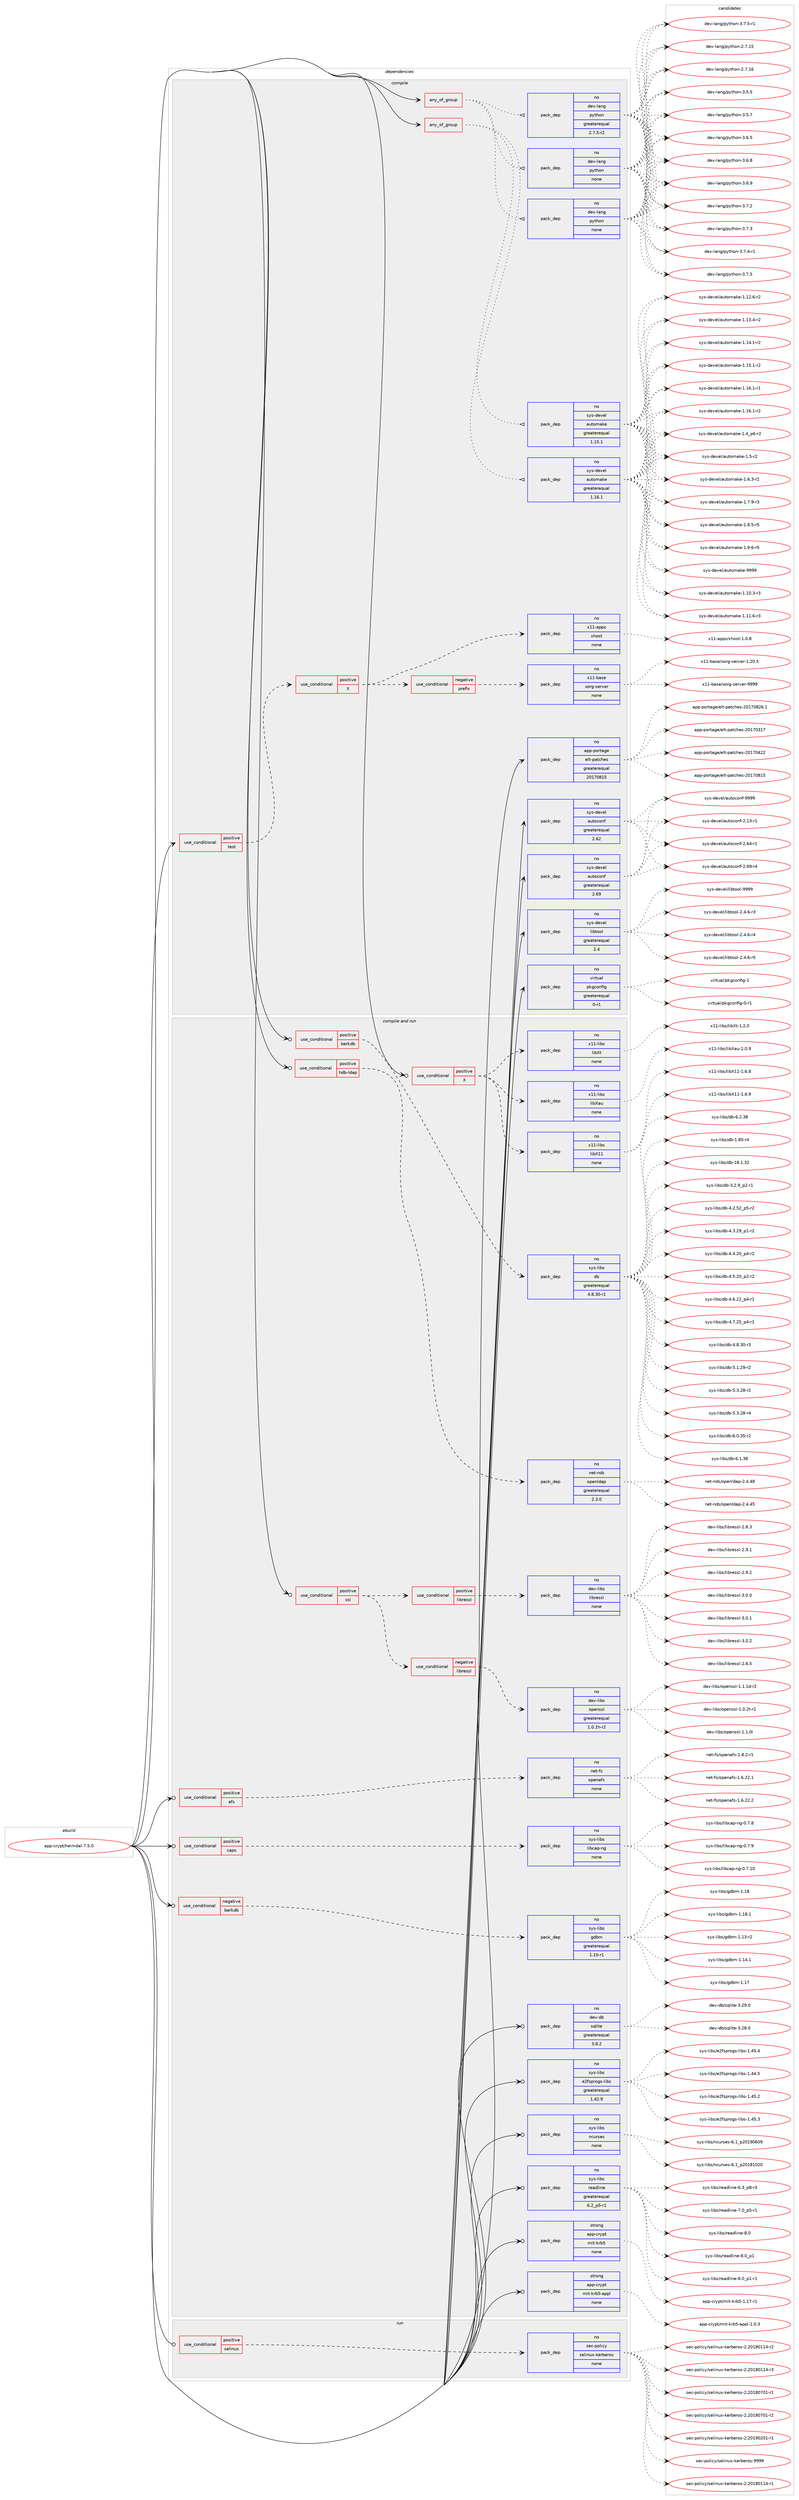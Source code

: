 digraph prolog {

# *************
# Graph options
# *************

newrank=true;
concentrate=true;
compound=true;
graph [rankdir=LR,fontname=Helvetica,fontsize=10,ranksep=1.5];#, ranksep=2.5, nodesep=0.2];
edge  [arrowhead=vee];
node  [fontname=Helvetica,fontsize=10];

# **********
# The ebuild
# **********

subgraph cluster_leftcol {
color=gray;
rank=same;
label=<<i>ebuild</i>>;
id [label="app-crypt/heimdal-7.5.0", color=red, width=4, href="../app-crypt/heimdal-7.5.0.svg"];
}

# ****************
# The dependencies
# ****************

subgraph cluster_midcol {
color=gray;
label=<<i>dependencies</i>>;
subgraph cluster_compile {
fillcolor="#eeeeee";
style=filled;
label=<<i>compile</i>>;
subgraph any8361 {
dependency477064 [label=<<TABLE BORDER="0" CELLBORDER="1" CELLSPACING="0" CELLPADDING="4"><TR><TD CELLPADDING="10">any_of_group</TD></TR></TABLE>>, shape=none, color=red];subgraph pack354605 {
dependency477065 [label=<<TABLE BORDER="0" CELLBORDER="1" CELLSPACING="0" CELLPADDING="4" WIDTH="220"><TR><TD ROWSPAN="6" CELLPADDING="30">pack_dep</TD></TR><TR><TD WIDTH="110">no</TD></TR><TR><TD>dev-lang</TD></TR><TR><TD>python</TD></TR><TR><TD>none</TD></TR><TR><TD></TD></TR></TABLE>>, shape=none, color=blue];
}
dependency477064:e -> dependency477065:w [weight=20,style="dotted",arrowhead="oinv"];
subgraph pack354606 {
dependency477066 [label=<<TABLE BORDER="0" CELLBORDER="1" CELLSPACING="0" CELLPADDING="4" WIDTH="220"><TR><TD ROWSPAN="6" CELLPADDING="30">pack_dep</TD></TR><TR><TD WIDTH="110">no</TD></TR><TR><TD>dev-lang</TD></TR><TR><TD>python</TD></TR><TR><TD>none</TD></TR><TR><TD></TD></TR></TABLE>>, shape=none, color=blue];
}
dependency477064:e -> dependency477066:w [weight=20,style="dotted",arrowhead="oinv"];
subgraph pack354607 {
dependency477067 [label=<<TABLE BORDER="0" CELLBORDER="1" CELLSPACING="0" CELLPADDING="4" WIDTH="220"><TR><TD ROWSPAN="6" CELLPADDING="30">pack_dep</TD></TR><TR><TD WIDTH="110">no</TD></TR><TR><TD>dev-lang</TD></TR><TR><TD>python</TD></TR><TR><TD>greaterequal</TD></TR><TR><TD>2.7.5-r2</TD></TR></TABLE>>, shape=none, color=blue];
}
dependency477064:e -> dependency477067:w [weight=20,style="dotted",arrowhead="oinv"];
}
id:e -> dependency477064:w [weight=20,style="solid",arrowhead="vee"];
subgraph any8362 {
dependency477068 [label=<<TABLE BORDER="0" CELLBORDER="1" CELLSPACING="0" CELLPADDING="4"><TR><TD CELLPADDING="10">any_of_group</TD></TR></TABLE>>, shape=none, color=red];subgraph pack354608 {
dependency477069 [label=<<TABLE BORDER="0" CELLBORDER="1" CELLSPACING="0" CELLPADDING="4" WIDTH="220"><TR><TD ROWSPAN="6" CELLPADDING="30">pack_dep</TD></TR><TR><TD WIDTH="110">no</TD></TR><TR><TD>sys-devel</TD></TR><TR><TD>automake</TD></TR><TR><TD>greaterequal</TD></TR><TR><TD>1.16.1</TD></TR></TABLE>>, shape=none, color=blue];
}
dependency477068:e -> dependency477069:w [weight=20,style="dotted",arrowhead="oinv"];
subgraph pack354609 {
dependency477070 [label=<<TABLE BORDER="0" CELLBORDER="1" CELLSPACING="0" CELLPADDING="4" WIDTH="220"><TR><TD ROWSPAN="6" CELLPADDING="30">pack_dep</TD></TR><TR><TD WIDTH="110">no</TD></TR><TR><TD>sys-devel</TD></TR><TR><TD>automake</TD></TR><TR><TD>greaterequal</TD></TR><TR><TD>1.15.1</TD></TR></TABLE>>, shape=none, color=blue];
}
dependency477068:e -> dependency477070:w [weight=20,style="dotted",arrowhead="oinv"];
}
id:e -> dependency477068:w [weight=20,style="solid",arrowhead="vee"];
subgraph cond113797 {
dependency477071 [label=<<TABLE BORDER="0" CELLBORDER="1" CELLSPACING="0" CELLPADDING="4"><TR><TD ROWSPAN="3" CELLPADDING="10">use_conditional</TD></TR><TR><TD>positive</TD></TR><TR><TD>test</TD></TR></TABLE>>, shape=none, color=red];
subgraph cond113798 {
dependency477072 [label=<<TABLE BORDER="0" CELLBORDER="1" CELLSPACING="0" CELLPADDING="4"><TR><TD ROWSPAN="3" CELLPADDING="10">use_conditional</TD></TR><TR><TD>positive</TD></TR><TR><TD>X</TD></TR></TABLE>>, shape=none, color=red];
subgraph cond113799 {
dependency477073 [label=<<TABLE BORDER="0" CELLBORDER="1" CELLSPACING="0" CELLPADDING="4"><TR><TD ROWSPAN="3" CELLPADDING="10">use_conditional</TD></TR><TR><TD>negative</TD></TR><TR><TD>prefix</TD></TR></TABLE>>, shape=none, color=red];
subgraph pack354610 {
dependency477074 [label=<<TABLE BORDER="0" CELLBORDER="1" CELLSPACING="0" CELLPADDING="4" WIDTH="220"><TR><TD ROWSPAN="6" CELLPADDING="30">pack_dep</TD></TR><TR><TD WIDTH="110">no</TD></TR><TR><TD>x11-base</TD></TR><TR><TD>xorg-server</TD></TR><TR><TD>none</TD></TR><TR><TD></TD></TR></TABLE>>, shape=none, color=blue];
}
dependency477073:e -> dependency477074:w [weight=20,style="dashed",arrowhead="vee"];
}
dependency477072:e -> dependency477073:w [weight=20,style="dashed",arrowhead="vee"];
subgraph pack354611 {
dependency477075 [label=<<TABLE BORDER="0" CELLBORDER="1" CELLSPACING="0" CELLPADDING="4" WIDTH="220"><TR><TD ROWSPAN="6" CELLPADDING="30">pack_dep</TD></TR><TR><TD WIDTH="110">no</TD></TR><TR><TD>x11-apps</TD></TR><TR><TD>xhost</TD></TR><TR><TD>none</TD></TR><TR><TD></TD></TR></TABLE>>, shape=none, color=blue];
}
dependency477072:e -> dependency477075:w [weight=20,style="dashed",arrowhead="vee"];
}
dependency477071:e -> dependency477072:w [weight=20,style="dashed",arrowhead="vee"];
}
id:e -> dependency477071:w [weight=20,style="solid",arrowhead="vee"];
subgraph pack354612 {
dependency477076 [label=<<TABLE BORDER="0" CELLBORDER="1" CELLSPACING="0" CELLPADDING="4" WIDTH="220"><TR><TD ROWSPAN="6" CELLPADDING="30">pack_dep</TD></TR><TR><TD WIDTH="110">no</TD></TR><TR><TD>app-portage</TD></TR><TR><TD>elt-patches</TD></TR><TR><TD>greaterequal</TD></TR><TR><TD>20170815</TD></TR></TABLE>>, shape=none, color=blue];
}
id:e -> dependency477076:w [weight=20,style="solid",arrowhead="vee"];
subgraph pack354613 {
dependency477077 [label=<<TABLE BORDER="0" CELLBORDER="1" CELLSPACING="0" CELLPADDING="4" WIDTH="220"><TR><TD ROWSPAN="6" CELLPADDING="30">pack_dep</TD></TR><TR><TD WIDTH="110">no</TD></TR><TR><TD>sys-devel</TD></TR><TR><TD>autoconf</TD></TR><TR><TD>greaterequal</TD></TR><TR><TD>2.62</TD></TR></TABLE>>, shape=none, color=blue];
}
id:e -> dependency477077:w [weight=20,style="solid",arrowhead="vee"];
subgraph pack354614 {
dependency477078 [label=<<TABLE BORDER="0" CELLBORDER="1" CELLSPACING="0" CELLPADDING="4" WIDTH="220"><TR><TD ROWSPAN="6" CELLPADDING="30">pack_dep</TD></TR><TR><TD WIDTH="110">no</TD></TR><TR><TD>sys-devel</TD></TR><TR><TD>autoconf</TD></TR><TR><TD>greaterequal</TD></TR><TR><TD>2.69</TD></TR></TABLE>>, shape=none, color=blue];
}
id:e -> dependency477078:w [weight=20,style="solid",arrowhead="vee"];
subgraph pack354615 {
dependency477079 [label=<<TABLE BORDER="0" CELLBORDER="1" CELLSPACING="0" CELLPADDING="4" WIDTH="220"><TR><TD ROWSPAN="6" CELLPADDING="30">pack_dep</TD></TR><TR><TD WIDTH="110">no</TD></TR><TR><TD>sys-devel</TD></TR><TR><TD>libtool</TD></TR><TR><TD>greaterequal</TD></TR><TR><TD>2.4</TD></TR></TABLE>>, shape=none, color=blue];
}
id:e -> dependency477079:w [weight=20,style="solid",arrowhead="vee"];
subgraph pack354616 {
dependency477080 [label=<<TABLE BORDER="0" CELLBORDER="1" CELLSPACING="0" CELLPADDING="4" WIDTH="220"><TR><TD ROWSPAN="6" CELLPADDING="30">pack_dep</TD></TR><TR><TD WIDTH="110">no</TD></TR><TR><TD>virtual</TD></TR><TR><TD>pkgconfig</TD></TR><TR><TD>greaterequal</TD></TR><TR><TD>0-r1</TD></TR></TABLE>>, shape=none, color=blue];
}
id:e -> dependency477080:w [weight=20,style="solid",arrowhead="vee"];
}
subgraph cluster_compileandrun {
fillcolor="#eeeeee";
style=filled;
label=<<i>compile and run</i>>;
subgraph cond113800 {
dependency477081 [label=<<TABLE BORDER="0" CELLBORDER="1" CELLSPACING="0" CELLPADDING="4"><TR><TD ROWSPAN="3" CELLPADDING="10">use_conditional</TD></TR><TR><TD>negative</TD></TR><TR><TD>berkdb</TD></TR></TABLE>>, shape=none, color=red];
subgraph pack354617 {
dependency477082 [label=<<TABLE BORDER="0" CELLBORDER="1" CELLSPACING="0" CELLPADDING="4" WIDTH="220"><TR><TD ROWSPAN="6" CELLPADDING="30">pack_dep</TD></TR><TR><TD WIDTH="110">no</TD></TR><TR><TD>sys-libs</TD></TR><TR><TD>gdbm</TD></TR><TR><TD>greaterequal</TD></TR><TR><TD>1.10-r1</TD></TR></TABLE>>, shape=none, color=blue];
}
dependency477081:e -> dependency477082:w [weight=20,style="dashed",arrowhead="vee"];
}
id:e -> dependency477081:w [weight=20,style="solid",arrowhead="odotvee"];
subgraph cond113801 {
dependency477083 [label=<<TABLE BORDER="0" CELLBORDER="1" CELLSPACING="0" CELLPADDING="4"><TR><TD ROWSPAN="3" CELLPADDING="10">use_conditional</TD></TR><TR><TD>positive</TD></TR><TR><TD>X</TD></TR></TABLE>>, shape=none, color=red];
subgraph pack354618 {
dependency477084 [label=<<TABLE BORDER="0" CELLBORDER="1" CELLSPACING="0" CELLPADDING="4" WIDTH="220"><TR><TD ROWSPAN="6" CELLPADDING="30">pack_dep</TD></TR><TR><TD WIDTH="110">no</TD></TR><TR><TD>x11-libs</TD></TR><TR><TD>libX11</TD></TR><TR><TD>none</TD></TR><TR><TD></TD></TR></TABLE>>, shape=none, color=blue];
}
dependency477083:e -> dependency477084:w [weight=20,style="dashed",arrowhead="vee"];
subgraph pack354619 {
dependency477085 [label=<<TABLE BORDER="0" CELLBORDER="1" CELLSPACING="0" CELLPADDING="4" WIDTH="220"><TR><TD ROWSPAN="6" CELLPADDING="30">pack_dep</TD></TR><TR><TD WIDTH="110">no</TD></TR><TR><TD>x11-libs</TD></TR><TR><TD>libXau</TD></TR><TR><TD>none</TD></TR><TR><TD></TD></TR></TABLE>>, shape=none, color=blue];
}
dependency477083:e -> dependency477085:w [weight=20,style="dashed",arrowhead="vee"];
subgraph pack354620 {
dependency477086 [label=<<TABLE BORDER="0" CELLBORDER="1" CELLSPACING="0" CELLPADDING="4" WIDTH="220"><TR><TD ROWSPAN="6" CELLPADDING="30">pack_dep</TD></TR><TR><TD WIDTH="110">no</TD></TR><TR><TD>x11-libs</TD></TR><TR><TD>libXt</TD></TR><TR><TD>none</TD></TR><TR><TD></TD></TR></TABLE>>, shape=none, color=blue];
}
dependency477083:e -> dependency477086:w [weight=20,style="dashed",arrowhead="vee"];
}
id:e -> dependency477083:w [weight=20,style="solid",arrowhead="odotvee"];
subgraph cond113802 {
dependency477087 [label=<<TABLE BORDER="0" CELLBORDER="1" CELLSPACING="0" CELLPADDING="4"><TR><TD ROWSPAN="3" CELLPADDING="10">use_conditional</TD></TR><TR><TD>positive</TD></TR><TR><TD>afs</TD></TR></TABLE>>, shape=none, color=red];
subgraph pack354621 {
dependency477088 [label=<<TABLE BORDER="0" CELLBORDER="1" CELLSPACING="0" CELLPADDING="4" WIDTH="220"><TR><TD ROWSPAN="6" CELLPADDING="30">pack_dep</TD></TR><TR><TD WIDTH="110">no</TD></TR><TR><TD>net-fs</TD></TR><TR><TD>openafs</TD></TR><TR><TD>none</TD></TR><TR><TD></TD></TR></TABLE>>, shape=none, color=blue];
}
dependency477087:e -> dependency477088:w [weight=20,style="dashed",arrowhead="vee"];
}
id:e -> dependency477087:w [weight=20,style="solid",arrowhead="odotvee"];
subgraph cond113803 {
dependency477089 [label=<<TABLE BORDER="0" CELLBORDER="1" CELLSPACING="0" CELLPADDING="4"><TR><TD ROWSPAN="3" CELLPADDING="10">use_conditional</TD></TR><TR><TD>positive</TD></TR><TR><TD>berkdb</TD></TR></TABLE>>, shape=none, color=red];
subgraph pack354622 {
dependency477090 [label=<<TABLE BORDER="0" CELLBORDER="1" CELLSPACING="0" CELLPADDING="4" WIDTH="220"><TR><TD ROWSPAN="6" CELLPADDING="30">pack_dep</TD></TR><TR><TD WIDTH="110">no</TD></TR><TR><TD>sys-libs</TD></TR><TR><TD>db</TD></TR><TR><TD>greaterequal</TD></TR><TR><TD>4.8.30-r1</TD></TR></TABLE>>, shape=none, color=blue];
}
dependency477089:e -> dependency477090:w [weight=20,style="dashed",arrowhead="vee"];
}
id:e -> dependency477089:w [weight=20,style="solid",arrowhead="odotvee"];
subgraph cond113804 {
dependency477091 [label=<<TABLE BORDER="0" CELLBORDER="1" CELLSPACING="0" CELLPADDING="4"><TR><TD ROWSPAN="3" CELLPADDING="10">use_conditional</TD></TR><TR><TD>positive</TD></TR><TR><TD>caps</TD></TR></TABLE>>, shape=none, color=red];
subgraph pack354623 {
dependency477092 [label=<<TABLE BORDER="0" CELLBORDER="1" CELLSPACING="0" CELLPADDING="4" WIDTH="220"><TR><TD ROWSPAN="6" CELLPADDING="30">pack_dep</TD></TR><TR><TD WIDTH="110">no</TD></TR><TR><TD>sys-libs</TD></TR><TR><TD>libcap-ng</TD></TR><TR><TD>none</TD></TR><TR><TD></TD></TR></TABLE>>, shape=none, color=blue];
}
dependency477091:e -> dependency477092:w [weight=20,style="dashed",arrowhead="vee"];
}
id:e -> dependency477091:w [weight=20,style="solid",arrowhead="odotvee"];
subgraph cond113805 {
dependency477093 [label=<<TABLE BORDER="0" CELLBORDER="1" CELLSPACING="0" CELLPADDING="4"><TR><TD ROWSPAN="3" CELLPADDING="10">use_conditional</TD></TR><TR><TD>positive</TD></TR><TR><TD>hdb-ldap</TD></TR></TABLE>>, shape=none, color=red];
subgraph pack354624 {
dependency477094 [label=<<TABLE BORDER="0" CELLBORDER="1" CELLSPACING="0" CELLPADDING="4" WIDTH="220"><TR><TD ROWSPAN="6" CELLPADDING="30">pack_dep</TD></TR><TR><TD WIDTH="110">no</TD></TR><TR><TD>net-nds</TD></TR><TR><TD>openldap</TD></TR><TR><TD>greaterequal</TD></TR><TR><TD>2.3.0</TD></TR></TABLE>>, shape=none, color=blue];
}
dependency477093:e -> dependency477094:w [weight=20,style="dashed",arrowhead="vee"];
}
id:e -> dependency477093:w [weight=20,style="solid",arrowhead="odotvee"];
subgraph cond113806 {
dependency477095 [label=<<TABLE BORDER="0" CELLBORDER="1" CELLSPACING="0" CELLPADDING="4"><TR><TD ROWSPAN="3" CELLPADDING="10">use_conditional</TD></TR><TR><TD>positive</TD></TR><TR><TD>ssl</TD></TR></TABLE>>, shape=none, color=red];
subgraph cond113807 {
dependency477096 [label=<<TABLE BORDER="0" CELLBORDER="1" CELLSPACING="0" CELLPADDING="4"><TR><TD ROWSPAN="3" CELLPADDING="10">use_conditional</TD></TR><TR><TD>negative</TD></TR><TR><TD>libressl</TD></TR></TABLE>>, shape=none, color=red];
subgraph pack354625 {
dependency477097 [label=<<TABLE BORDER="0" CELLBORDER="1" CELLSPACING="0" CELLPADDING="4" WIDTH="220"><TR><TD ROWSPAN="6" CELLPADDING="30">pack_dep</TD></TR><TR><TD WIDTH="110">no</TD></TR><TR><TD>dev-libs</TD></TR><TR><TD>openssl</TD></TR><TR><TD>greaterequal</TD></TR><TR><TD>1.0.1h-r2</TD></TR></TABLE>>, shape=none, color=blue];
}
dependency477096:e -> dependency477097:w [weight=20,style="dashed",arrowhead="vee"];
}
dependency477095:e -> dependency477096:w [weight=20,style="dashed",arrowhead="vee"];
subgraph cond113808 {
dependency477098 [label=<<TABLE BORDER="0" CELLBORDER="1" CELLSPACING="0" CELLPADDING="4"><TR><TD ROWSPAN="3" CELLPADDING="10">use_conditional</TD></TR><TR><TD>positive</TD></TR><TR><TD>libressl</TD></TR></TABLE>>, shape=none, color=red];
subgraph pack354626 {
dependency477099 [label=<<TABLE BORDER="0" CELLBORDER="1" CELLSPACING="0" CELLPADDING="4" WIDTH="220"><TR><TD ROWSPAN="6" CELLPADDING="30">pack_dep</TD></TR><TR><TD WIDTH="110">no</TD></TR><TR><TD>dev-libs</TD></TR><TR><TD>libressl</TD></TR><TR><TD>none</TD></TR><TR><TD></TD></TR></TABLE>>, shape=none, color=blue];
}
dependency477098:e -> dependency477099:w [weight=20,style="dashed",arrowhead="vee"];
}
dependency477095:e -> dependency477098:w [weight=20,style="dashed",arrowhead="vee"];
}
id:e -> dependency477095:w [weight=20,style="solid",arrowhead="odotvee"];
subgraph pack354627 {
dependency477100 [label=<<TABLE BORDER="0" CELLBORDER="1" CELLSPACING="0" CELLPADDING="4" WIDTH="220"><TR><TD ROWSPAN="6" CELLPADDING="30">pack_dep</TD></TR><TR><TD WIDTH="110">no</TD></TR><TR><TD>dev-db</TD></TR><TR><TD>sqlite</TD></TR><TR><TD>greaterequal</TD></TR><TR><TD>3.8.2</TD></TR></TABLE>>, shape=none, color=blue];
}
id:e -> dependency477100:w [weight=20,style="solid",arrowhead="odotvee"];
subgraph pack354628 {
dependency477101 [label=<<TABLE BORDER="0" CELLBORDER="1" CELLSPACING="0" CELLPADDING="4" WIDTH="220"><TR><TD ROWSPAN="6" CELLPADDING="30">pack_dep</TD></TR><TR><TD WIDTH="110">no</TD></TR><TR><TD>sys-libs</TD></TR><TR><TD>e2fsprogs-libs</TD></TR><TR><TD>greaterequal</TD></TR><TR><TD>1.42.9</TD></TR></TABLE>>, shape=none, color=blue];
}
id:e -> dependency477101:w [weight=20,style="solid",arrowhead="odotvee"];
subgraph pack354629 {
dependency477102 [label=<<TABLE BORDER="0" CELLBORDER="1" CELLSPACING="0" CELLPADDING="4" WIDTH="220"><TR><TD ROWSPAN="6" CELLPADDING="30">pack_dep</TD></TR><TR><TD WIDTH="110">no</TD></TR><TR><TD>sys-libs</TD></TR><TR><TD>ncurses</TD></TR><TR><TD>none</TD></TR><TR><TD></TD></TR></TABLE>>, shape=none, color=blue];
}
id:e -> dependency477102:w [weight=20,style="solid",arrowhead="odotvee"];
subgraph pack354630 {
dependency477103 [label=<<TABLE BORDER="0" CELLBORDER="1" CELLSPACING="0" CELLPADDING="4" WIDTH="220"><TR><TD ROWSPAN="6" CELLPADDING="30">pack_dep</TD></TR><TR><TD WIDTH="110">no</TD></TR><TR><TD>sys-libs</TD></TR><TR><TD>readline</TD></TR><TR><TD>greaterequal</TD></TR><TR><TD>6.2_p5-r1</TD></TR></TABLE>>, shape=none, color=blue];
}
id:e -> dependency477103:w [weight=20,style="solid",arrowhead="odotvee"];
subgraph pack354631 {
dependency477104 [label=<<TABLE BORDER="0" CELLBORDER="1" CELLSPACING="0" CELLPADDING="4" WIDTH="220"><TR><TD ROWSPAN="6" CELLPADDING="30">pack_dep</TD></TR><TR><TD WIDTH="110">strong</TD></TR><TR><TD>app-crypt</TD></TR><TR><TD>mit-krb5</TD></TR><TR><TD>none</TD></TR><TR><TD></TD></TR></TABLE>>, shape=none, color=blue];
}
id:e -> dependency477104:w [weight=20,style="solid",arrowhead="odotvee"];
subgraph pack354632 {
dependency477105 [label=<<TABLE BORDER="0" CELLBORDER="1" CELLSPACING="0" CELLPADDING="4" WIDTH="220"><TR><TD ROWSPAN="6" CELLPADDING="30">pack_dep</TD></TR><TR><TD WIDTH="110">strong</TD></TR><TR><TD>app-crypt</TD></TR><TR><TD>mit-krb5-appl</TD></TR><TR><TD>none</TD></TR><TR><TD></TD></TR></TABLE>>, shape=none, color=blue];
}
id:e -> dependency477105:w [weight=20,style="solid",arrowhead="odotvee"];
}
subgraph cluster_run {
fillcolor="#eeeeee";
style=filled;
label=<<i>run</i>>;
subgraph cond113809 {
dependency477106 [label=<<TABLE BORDER="0" CELLBORDER="1" CELLSPACING="0" CELLPADDING="4"><TR><TD ROWSPAN="3" CELLPADDING="10">use_conditional</TD></TR><TR><TD>positive</TD></TR><TR><TD>selinux</TD></TR></TABLE>>, shape=none, color=red];
subgraph pack354633 {
dependency477107 [label=<<TABLE BORDER="0" CELLBORDER="1" CELLSPACING="0" CELLPADDING="4" WIDTH="220"><TR><TD ROWSPAN="6" CELLPADDING="30">pack_dep</TD></TR><TR><TD WIDTH="110">no</TD></TR><TR><TD>sec-policy</TD></TR><TR><TD>selinux-kerberos</TD></TR><TR><TD>none</TD></TR><TR><TD></TD></TR></TABLE>>, shape=none, color=blue];
}
dependency477106:e -> dependency477107:w [weight=20,style="dashed",arrowhead="vee"];
}
id:e -> dependency477106:w [weight=20,style="solid",arrowhead="odot"];
}
}

# **************
# The candidates
# **************

subgraph cluster_choices {
rank=same;
color=gray;
label=<<i>candidates</i>>;

subgraph choice354605 {
color=black;
nodesep=1;
choice10010111845108971101034711212111610411111045504655464953 [label="dev-lang/python-2.7.15", color=red, width=4,href="../dev-lang/python-2.7.15.svg"];
choice10010111845108971101034711212111610411111045504655464954 [label="dev-lang/python-2.7.16", color=red, width=4,href="../dev-lang/python-2.7.16.svg"];
choice100101118451089711010347112121116104111110455146534653 [label="dev-lang/python-3.5.5", color=red, width=4,href="../dev-lang/python-3.5.5.svg"];
choice100101118451089711010347112121116104111110455146534655 [label="dev-lang/python-3.5.7", color=red, width=4,href="../dev-lang/python-3.5.7.svg"];
choice100101118451089711010347112121116104111110455146544653 [label="dev-lang/python-3.6.5", color=red, width=4,href="../dev-lang/python-3.6.5.svg"];
choice100101118451089711010347112121116104111110455146544656 [label="dev-lang/python-3.6.8", color=red, width=4,href="../dev-lang/python-3.6.8.svg"];
choice100101118451089711010347112121116104111110455146544657 [label="dev-lang/python-3.6.9", color=red, width=4,href="../dev-lang/python-3.6.9.svg"];
choice100101118451089711010347112121116104111110455146554650 [label="dev-lang/python-3.7.2", color=red, width=4,href="../dev-lang/python-3.7.2.svg"];
choice100101118451089711010347112121116104111110455146554651 [label="dev-lang/python-3.7.3", color=red, width=4,href="../dev-lang/python-3.7.3.svg"];
choice1001011184510897110103471121211161041111104551465546524511449 [label="dev-lang/python-3.7.4-r1", color=red, width=4,href="../dev-lang/python-3.7.4-r1.svg"];
choice100101118451089711010347112121116104111110455146554653 [label="dev-lang/python-3.7.5", color=red, width=4,href="../dev-lang/python-3.7.5.svg"];
choice1001011184510897110103471121211161041111104551465546534511449 [label="dev-lang/python-3.7.5-r1", color=red, width=4,href="../dev-lang/python-3.7.5-r1.svg"];
dependency477065:e -> choice10010111845108971101034711212111610411111045504655464953:w [style=dotted,weight="100"];
dependency477065:e -> choice10010111845108971101034711212111610411111045504655464954:w [style=dotted,weight="100"];
dependency477065:e -> choice100101118451089711010347112121116104111110455146534653:w [style=dotted,weight="100"];
dependency477065:e -> choice100101118451089711010347112121116104111110455146534655:w [style=dotted,weight="100"];
dependency477065:e -> choice100101118451089711010347112121116104111110455146544653:w [style=dotted,weight="100"];
dependency477065:e -> choice100101118451089711010347112121116104111110455146544656:w [style=dotted,weight="100"];
dependency477065:e -> choice100101118451089711010347112121116104111110455146544657:w [style=dotted,weight="100"];
dependency477065:e -> choice100101118451089711010347112121116104111110455146554650:w [style=dotted,weight="100"];
dependency477065:e -> choice100101118451089711010347112121116104111110455146554651:w [style=dotted,weight="100"];
dependency477065:e -> choice1001011184510897110103471121211161041111104551465546524511449:w [style=dotted,weight="100"];
dependency477065:e -> choice100101118451089711010347112121116104111110455146554653:w [style=dotted,weight="100"];
dependency477065:e -> choice1001011184510897110103471121211161041111104551465546534511449:w [style=dotted,weight="100"];
}
subgraph choice354606 {
color=black;
nodesep=1;
choice10010111845108971101034711212111610411111045504655464953 [label="dev-lang/python-2.7.15", color=red, width=4,href="../dev-lang/python-2.7.15.svg"];
choice10010111845108971101034711212111610411111045504655464954 [label="dev-lang/python-2.7.16", color=red, width=4,href="../dev-lang/python-2.7.16.svg"];
choice100101118451089711010347112121116104111110455146534653 [label="dev-lang/python-3.5.5", color=red, width=4,href="../dev-lang/python-3.5.5.svg"];
choice100101118451089711010347112121116104111110455146534655 [label="dev-lang/python-3.5.7", color=red, width=4,href="../dev-lang/python-3.5.7.svg"];
choice100101118451089711010347112121116104111110455146544653 [label="dev-lang/python-3.6.5", color=red, width=4,href="../dev-lang/python-3.6.5.svg"];
choice100101118451089711010347112121116104111110455146544656 [label="dev-lang/python-3.6.8", color=red, width=4,href="../dev-lang/python-3.6.8.svg"];
choice100101118451089711010347112121116104111110455146544657 [label="dev-lang/python-3.6.9", color=red, width=4,href="../dev-lang/python-3.6.9.svg"];
choice100101118451089711010347112121116104111110455146554650 [label="dev-lang/python-3.7.2", color=red, width=4,href="../dev-lang/python-3.7.2.svg"];
choice100101118451089711010347112121116104111110455146554651 [label="dev-lang/python-3.7.3", color=red, width=4,href="../dev-lang/python-3.7.3.svg"];
choice1001011184510897110103471121211161041111104551465546524511449 [label="dev-lang/python-3.7.4-r1", color=red, width=4,href="../dev-lang/python-3.7.4-r1.svg"];
choice100101118451089711010347112121116104111110455146554653 [label="dev-lang/python-3.7.5", color=red, width=4,href="../dev-lang/python-3.7.5.svg"];
choice1001011184510897110103471121211161041111104551465546534511449 [label="dev-lang/python-3.7.5-r1", color=red, width=4,href="../dev-lang/python-3.7.5-r1.svg"];
dependency477066:e -> choice10010111845108971101034711212111610411111045504655464953:w [style=dotted,weight="100"];
dependency477066:e -> choice10010111845108971101034711212111610411111045504655464954:w [style=dotted,weight="100"];
dependency477066:e -> choice100101118451089711010347112121116104111110455146534653:w [style=dotted,weight="100"];
dependency477066:e -> choice100101118451089711010347112121116104111110455146534655:w [style=dotted,weight="100"];
dependency477066:e -> choice100101118451089711010347112121116104111110455146544653:w [style=dotted,weight="100"];
dependency477066:e -> choice100101118451089711010347112121116104111110455146544656:w [style=dotted,weight="100"];
dependency477066:e -> choice100101118451089711010347112121116104111110455146544657:w [style=dotted,weight="100"];
dependency477066:e -> choice100101118451089711010347112121116104111110455146554650:w [style=dotted,weight="100"];
dependency477066:e -> choice100101118451089711010347112121116104111110455146554651:w [style=dotted,weight="100"];
dependency477066:e -> choice1001011184510897110103471121211161041111104551465546524511449:w [style=dotted,weight="100"];
dependency477066:e -> choice100101118451089711010347112121116104111110455146554653:w [style=dotted,weight="100"];
dependency477066:e -> choice1001011184510897110103471121211161041111104551465546534511449:w [style=dotted,weight="100"];
}
subgraph choice354607 {
color=black;
nodesep=1;
choice10010111845108971101034711212111610411111045504655464953 [label="dev-lang/python-2.7.15", color=red, width=4,href="../dev-lang/python-2.7.15.svg"];
choice10010111845108971101034711212111610411111045504655464954 [label="dev-lang/python-2.7.16", color=red, width=4,href="../dev-lang/python-2.7.16.svg"];
choice100101118451089711010347112121116104111110455146534653 [label="dev-lang/python-3.5.5", color=red, width=4,href="../dev-lang/python-3.5.5.svg"];
choice100101118451089711010347112121116104111110455146534655 [label="dev-lang/python-3.5.7", color=red, width=4,href="../dev-lang/python-3.5.7.svg"];
choice100101118451089711010347112121116104111110455146544653 [label="dev-lang/python-3.6.5", color=red, width=4,href="../dev-lang/python-3.6.5.svg"];
choice100101118451089711010347112121116104111110455146544656 [label="dev-lang/python-3.6.8", color=red, width=4,href="../dev-lang/python-3.6.8.svg"];
choice100101118451089711010347112121116104111110455146544657 [label="dev-lang/python-3.6.9", color=red, width=4,href="../dev-lang/python-3.6.9.svg"];
choice100101118451089711010347112121116104111110455146554650 [label="dev-lang/python-3.7.2", color=red, width=4,href="../dev-lang/python-3.7.2.svg"];
choice100101118451089711010347112121116104111110455146554651 [label="dev-lang/python-3.7.3", color=red, width=4,href="../dev-lang/python-3.7.3.svg"];
choice1001011184510897110103471121211161041111104551465546524511449 [label="dev-lang/python-3.7.4-r1", color=red, width=4,href="../dev-lang/python-3.7.4-r1.svg"];
choice100101118451089711010347112121116104111110455146554653 [label="dev-lang/python-3.7.5", color=red, width=4,href="../dev-lang/python-3.7.5.svg"];
choice1001011184510897110103471121211161041111104551465546534511449 [label="dev-lang/python-3.7.5-r1", color=red, width=4,href="../dev-lang/python-3.7.5-r1.svg"];
dependency477067:e -> choice10010111845108971101034711212111610411111045504655464953:w [style=dotted,weight="100"];
dependency477067:e -> choice10010111845108971101034711212111610411111045504655464954:w [style=dotted,weight="100"];
dependency477067:e -> choice100101118451089711010347112121116104111110455146534653:w [style=dotted,weight="100"];
dependency477067:e -> choice100101118451089711010347112121116104111110455146534655:w [style=dotted,weight="100"];
dependency477067:e -> choice100101118451089711010347112121116104111110455146544653:w [style=dotted,weight="100"];
dependency477067:e -> choice100101118451089711010347112121116104111110455146544656:w [style=dotted,weight="100"];
dependency477067:e -> choice100101118451089711010347112121116104111110455146544657:w [style=dotted,weight="100"];
dependency477067:e -> choice100101118451089711010347112121116104111110455146554650:w [style=dotted,weight="100"];
dependency477067:e -> choice100101118451089711010347112121116104111110455146554651:w [style=dotted,weight="100"];
dependency477067:e -> choice1001011184510897110103471121211161041111104551465546524511449:w [style=dotted,weight="100"];
dependency477067:e -> choice100101118451089711010347112121116104111110455146554653:w [style=dotted,weight="100"];
dependency477067:e -> choice1001011184510897110103471121211161041111104551465546534511449:w [style=dotted,weight="100"];
}
subgraph choice354608 {
color=black;
nodesep=1;
choice11512111545100101118101108479711711611110997107101454946494846514511451 [label="sys-devel/automake-1.10.3-r3", color=red, width=4,href="../sys-devel/automake-1.10.3-r3.svg"];
choice11512111545100101118101108479711711611110997107101454946494946544511451 [label="sys-devel/automake-1.11.6-r3", color=red, width=4,href="../sys-devel/automake-1.11.6-r3.svg"];
choice11512111545100101118101108479711711611110997107101454946495046544511450 [label="sys-devel/automake-1.12.6-r2", color=red, width=4,href="../sys-devel/automake-1.12.6-r2.svg"];
choice11512111545100101118101108479711711611110997107101454946495146524511450 [label="sys-devel/automake-1.13.4-r2", color=red, width=4,href="../sys-devel/automake-1.13.4-r2.svg"];
choice11512111545100101118101108479711711611110997107101454946495246494511450 [label="sys-devel/automake-1.14.1-r2", color=red, width=4,href="../sys-devel/automake-1.14.1-r2.svg"];
choice11512111545100101118101108479711711611110997107101454946495346494511450 [label="sys-devel/automake-1.15.1-r2", color=red, width=4,href="../sys-devel/automake-1.15.1-r2.svg"];
choice11512111545100101118101108479711711611110997107101454946495446494511449 [label="sys-devel/automake-1.16.1-r1", color=red, width=4,href="../sys-devel/automake-1.16.1-r1.svg"];
choice11512111545100101118101108479711711611110997107101454946495446494511450 [label="sys-devel/automake-1.16.1-r2", color=red, width=4,href="../sys-devel/automake-1.16.1-r2.svg"];
choice115121115451001011181011084797117116111109971071014549465295112544511450 [label="sys-devel/automake-1.4_p6-r2", color=red, width=4,href="../sys-devel/automake-1.4_p6-r2.svg"];
choice11512111545100101118101108479711711611110997107101454946534511450 [label="sys-devel/automake-1.5-r2", color=red, width=4,href="../sys-devel/automake-1.5-r2.svg"];
choice115121115451001011181011084797117116111109971071014549465446514511450 [label="sys-devel/automake-1.6.3-r2", color=red, width=4,href="../sys-devel/automake-1.6.3-r2.svg"];
choice115121115451001011181011084797117116111109971071014549465546574511451 [label="sys-devel/automake-1.7.9-r3", color=red, width=4,href="../sys-devel/automake-1.7.9-r3.svg"];
choice115121115451001011181011084797117116111109971071014549465646534511453 [label="sys-devel/automake-1.8.5-r5", color=red, width=4,href="../sys-devel/automake-1.8.5-r5.svg"];
choice115121115451001011181011084797117116111109971071014549465746544511453 [label="sys-devel/automake-1.9.6-r5", color=red, width=4,href="../sys-devel/automake-1.9.6-r5.svg"];
choice115121115451001011181011084797117116111109971071014557575757 [label="sys-devel/automake-9999", color=red, width=4,href="../sys-devel/automake-9999.svg"];
dependency477069:e -> choice11512111545100101118101108479711711611110997107101454946494846514511451:w [style=dotted,weight="100"];
dependency477069:e -> choice11512111545100101118101108479711711611110997107101454946494946544511451:w [style=dotted,weight="100"];
dependency477069:e -> choice11512111545100101118101108479711711611110997107101454946495046544511450:w [style=dotted,weight="100"];
dependency477069:e -> choice11512111545100101118101108479711711611110997107101454946495146524511450:w [style=dotted,weight="100"];
dependency477069:e -> choice11512111545100101118101108479711711611110997107101454946495246494511450:w [style=dotted,weight="100"];
dependency477069:e -> choice11512111545100101118101108479711711611110997107101454946495346494511450:w [style=dotted,weight="100"];
dependency477069:e -> choice11512111545100101118101108479711711611110997107101454946495446494511449:w [style=dotted,weight="100"];
dependency477069:e -> choice11512111545100101118101108479711711611110997107101454946495446494511450:w [style=dotted,weight="100"];
dependency477069:e -> choice115121115451001011181011084797117116111109971071014549465295112544511450:w [style=dotted,weight="100"];
dependency477069:e -> choice11512111545100101118101108479711711611110997107101454946534511450:w [style=dotted,weight="100"];
dependency477069:e -> choice115121115451001011181011084797117116111109971071014549465446514511450:w [style=dotted,weight="100"];
dependency477069:e -> choice115121115451001011181011084797117116111109971071014549465546574511451:w [style=dotted,weight="100"];
dependency477069:e -> choice115121115451001011181011084797117116111109971071014549465646534511453:w [style=dotted,weight="100"];
dependency477069:e -> choice115121115451001011181011084797117116111109971071014549465746544511453:w [style=dotted,weight="100"];
dependency477069:e -> choice115121115451001011181011084797117116111109971071014557575757:w [style=dotted,weight="100"];
}
subgraph choice354609 {
color=black;
nodesep=1;
choice11512111545100101118101108479711711611110997107101454946494846514511451 [label="sys-devel/automake-1.10.3-r3", color=red, width=4,href="../sys-devel/automake-1.10.3-r3.svg"];
choice11512111545100101118101108479711711611110997107101454946494946544511451 [label="sys-devel/automake-1.11.6-r3", color=red, width=4,href="../sys-devel/automake-1.11.6-r3.svg"];
choice11512111545100101118101108479711711611110997107101454946495046544511450 [label="sys-devel/automake-1.12.6-r2", color=red, width=4,href="../sys-devel/automake-1.12.6-r2.svg"];
choice11512111545100101118101108479711711611110997107101454946495146524511450 [label="sys-devel/automake-1.13.4-r2", color=red, width=4,href="../sys-devel/automake-1.13.4-r2.svg"];
choice11512111545100101118101108479711711611110997107101454946495246494511450 [label="sys-devel/automake-1.14.1-r2", color=red, width=4,href="../sys-devel/automake-1.14.1-r2.svg"];
choice11512111545100101118101108479711711611110997107101454946495346494511450 [label="sys-devel/automake-1.15.1-r2", color=red, width=4,href="../sys-devel/automake-1.15.1-r2.svg"];
choice11512111545100101118101108479711711611110997107101454946495446494511449 [label="sys-devel/automake-1.16.1-r1", color=red, width=4,href="../sys-devel/automake-1.16.1-r1.svg"];
choice11512111545100101118101108479711711611110997107101454946495446494511450 [label="sys-devel/automake-1.16.1-r2", color=red, width=4,href="../sys-devel/automake-1.16.1-r2.svg"];
choice115121115451001011181011084797117116111109971071014549465295112544511450 [label="sys-devel/automake-1.4_p6-r2", color=red, width=4,href="../sys-devel/automake-1.4_p6-r2.svg"];
choice11512111545100101118101108479711711611110997107101454946534511450 [label="sys-devel/automake-1.5-r2", color=red, width=4,href="../sys-devel/automake-1.5-r2.svg"];
choice115121115451001011181011084797117116111109971071014549465446514511450 [label="sys-devel/automake-1.6.3-r2", color=red, width=4,href="../sys-devel/automake-1.6.3-r2.svg"];
choice115121115451001011181011084797117116111109971071014549465546574511451 [label="sys-devel/automake-1.7.9-r3", color=red, width=4,href="../sys-devel/automake-1.7.9-r3.svg"];
choice115121115451001011181011084797117116111109971071014549465646534511453 [label="sys-devel/automake-1.8.5-r5", color=red, width=4,href="../sys-devel/automake-1.8.5-r5.svg"];
choice115121115451001011181011084797117116111109971071014549465746544511453 [label="sys-devel/automake-1.9.6-r5", color=red, width=4,href="../sys-devel/automake-1.9.6-r5.svg"];
choice115121115451001011181011084797117116111109971071014557575757 [label="sys-devel/automake-9999", color=red, width=4,href="../sys-devel/automake-9999.svg"];
dependency477070:e -> choice11512111545100101118101108479711711611110997107101454946494846514511451:w [style=dotted,weight="100"];
dependency477070:e -> choice11512111545100101118101108479711711611110997107101454946494946544511451:w [style=dotted,weight="100"];
dependency477070:e -> choice11512111545100101118101108479711711611110997107101454946495046544511450:w [style=dotted,weight="100"];
dependency477070:e -> choice11512111545100101118101108479711711611110997107101454946495146524511450:w [style=dotted,weight="100"];
dependency477070:e -> choice11512111545100101118101108479711711611110997107101454946495246494511450:w [style=dotted,weight="100"];
dependency477070:e -> choice11512111545100101118101108479711711611110997107101454946495346494511450:w [style=dotted,weight="100"];
dependency477070:e -> choice11512111545100101118101108479711711611110997107101454946495446494511449:w [style=dotted,weight="100"];
dependency477070:e -> choice11512111545100101118101108479711711611110997107101454946495446494511450:w [style=dotted,weight="100"];
dependency477070:e -> choice115121115451001011181011084797117116111109971071014549465295112544511450:w [style=dotted,weight="100"];
dependency477070:e -> choice11512111545100101118101108479711711611110997107101454946534511450:w [style=dotted,weight="100"];
dependency477070:e -> choice115121115451001011181011084797117116111109971071014549465446514511450:w [style=dotted,weight="100"];
dependency477070:e -> choice115121115451001011181011084797117116111109971071014549465546574511451:w [style=dotted,weight="100"];
dependency477070:e -> choice115121115451001011181011084797117116111109971071014549465646534511453:w [style=dotted,weight="100"];
dependency477070:e -> choice115121115451001011181011084797117116111109971071014549465746544511453:w [style=dotted,weight="100"];
dependency477070:e -> choice115121115451001011181011084797117116111109971071014557575757:w [style=dotted,weight="100"];
}
subgraph choice354610 {
color=black;
nodesep=1;
choice1204949459897115101471201111141034511510111411810111445494650484653 [label="x11-base/xorg-server-1.20.5", color=red, width=4,href="../x11-base/xorg-server-1.20.5.svg"];
choice120494945989711510147120111114103451151011141181011144557575757 [label="x11-base/xorg-server-9999", color=red, width=4,href="../x11-base/xorg-server-9999.svg"];
dependency477074:e -> choice1204949459897115101471201111141034511510111411810111445494650484653:w [style=dotted,weight="100"];
dependency477074:e -> choice120494945989711510147120111114103451151011141181011144557575757:w [style=dotted,weight="100"];
}
subgraph choice354611 {
color=black;
nodesep=1;
choice1204949459711211211547120104111115116454946484656 [label="x11-apps/xhost-1.0.8", color=red, width=4,href="../x11-apps/xhost-1.0.8.svg"];
dependency477075:e -> choice1204949459711211211547120104111115116454946484656:w [style=dotted,weight="100"];
}
subgraph choice354612 {
color=black;
nodesep=1;
choice97112112451121111141169710310147101108116451129711699104101115455048495548514955 [label="app-portage/elt-patches-20170317", color=red, width=4,href="../app-portage/elt-patches-20170317.svg"];
choice97112112451121111141169710310147101108116451129711699104101115455048495548525050 [label="app-portage/elt-patches-20170422", color=red, width=4,href="../app-portage/elt-patches-20170422.svg"];
choice97112112451121111141169710310147101108116451129711699104101115455048495548564953 [label="app-portage/elt-patches-20170815", color=red, width=4,href="../app-portage/elt-patches-20170815.svg"];
choice971121124511211111411697103101471011081164511297116991041011154550484955485650544649 [label="app-portage/elt-patches-20170826.1", color=red, width=4,href="../app-portage/elt-patches-20170826.1.svg"];
dependency477076:e -> choice97112112451121111141169710310147101108116451129711699104101115455048495548514955:w [style=dotted,weight="100"];
dependency477076:e -> choice97112112451121111141169710310147101108116451129711699104101115455048495548525050:w [style=dotted,weight="100"];
dependency477076:e -> choice97112112451121111141169710310147101108116451129711699104101115455048495548564953:w [style=dotted,weight="100"];
dependency477076:e -> choice971121124511211111411697103101471011081164511297116991041011154550484955485650544649:w [style=dotted,weight="100"];
}
subgraph choice354613 {
color=black;
nodesep=1;
choice1151211154510010111810110847971171161119911111010245504649514511449 [label="sys-devel/autoconf-2.13-r1", color=red, width=4,href="../sys-devel/autoconf-2.13-r1.svg"];
choice1151211154510010111810110847971171161119911111010245504654524511449 [label="sys-devel/autoconf-2.64-r1", color=red, width=4,href="../sys-devel/autoconf-2.64-r1.svg"];
choice1151211154510010111810110847971171161119911111010245504654574511452 [label="sys-devel/autoconf-2.69-r4", color=red, width=4,href="../sys-devel/autoconf-2.69-r4.svg"];
choice115121115451001011181011084797117116111991111101024557575757 [label="sys-devel/autoconf-9999", color=red, width=4,href="../sys-devel/autoconf-9999.svg"];
dependency477077:e -> choice1151211154510010111810110847971171161119911111010245504649514511449:w [style=dotted,weight="100"];
dependency477077:e -> choice1151211154510010111810110847971171161119911111010245504654524511449:w [style=dotted,weight="100"];
dependency477077:e -> choice1151211154510010111810110847971171161119911111010245504654574511452:w [style=dotted,weight="100"];
dependency477077:e -> choice115121115451001011181011084797117116111991111101024557575757:w [style=dotted,weight="100"];
}
subgraph choice354614 {
color=black;
nodesep=1;
choice1151211154510010111810110847971171161119911111010245504649514511449 [label="sys-devel/autoconf-2.13-r1", color=red, width=4,href="../sys-devel/autoconf-2.13-r1.svg"];
choice1151211154510010111810110847971171161119911111010245504654524511449 [label="sys-devel/autoconf-2.64-r1", color=red, width=4,href="../sys-devel/autoconf-2.64-r1.svg"];
choice1151211154510010111810110847971171161119911111010245504654574511452 [label="sys-devel/autoconf-2.69-r4", color=red, width=4,href="../sys-devel/autoconf-2.69-r4.svg"];
choice115121115451001011181011084797117116111991111101024557575757 [label="sys-devel/autoconf-9999", color=red, width=4,href="../sys-devel/autoconf-9999.svg"];
dependency477078:e -> choice1151211154510010111810110847971171161119911111010245504649514511449:w [style=dotted,weight="100"];
dependency477078:e -> choice1151211154510010111810110847971171161119911111010245504654524511449:w [style=dotted,weight="100"];
dependency477078:e -> choice1151211154510010111810110847971171161119911111010245504654574511452:w [style=dotted,weight="100"];
dependency477078:e -> choice115121115451001011181011084797117116111991111101024557575757:w [style=dotted,weight="100"];
}
subgraph choice354615 {
color=black;
nodesep=1;
choice1151211154510010111810110847108105981161111111084550465246544511451 [label="sys-devel/libtool-2.4.6-r3", color=red, width=4,href="../sys-devel/libtool-2.4.6-r3.svg"];
choice1151211154510010111810110847108105981161111111084550465246544511452 [label="sys-devel/libtool-2.4.6-r4", color=red, width=4,href="../sys-devel/libtool-2.4.6-r4.svg"];
choice1151211154510010111810110847108105981161111111084550465246544511453 [label="sys-devel/libtool-2.4.6-r5", color=red, width=4,href="../sys-devel/libtool-2.4.6-r5.svg"];
choice1151211154510010111810110847108105981161111111084557575757 [label="sys-devel/libtool-9999", color=red, width=4,href="../sys-devel/libtool-9999.svg"];
dependency477079:e -> choice1151211154510010111810110847108105981161111111084550465246544511451:w [style=dotted,weight="100"];
dependency477079:e -> choice1151211154510010111810110847108105981161111111084550465246544511452:w [style=dotted,weight="100"];
dependency477079:e -> choice1151211154510010111810110847108105981161111111084550465246544511453:w [style=dotted,weight="100"];
dependency477079:e -> choice1151211154510010111810110847108105981161111111084557575757:w [style=dotted,weight="100"];
}
subgraph choice354616 {
color=black;
nodesep=1;
choice11810511411611797108471121071039911111010210510345484511449 [label="virtual/pkgconfig-0-r1", color=red, width=4,href="../virtual/pkgconfig-0-r1.svg"];
choice1181051141161179710847112107103991111101021051034549 [label="virtual/pkgconfig-1", color=red, width=4,href="../virtual/pkgconfig-1.svg"];
dependency477080:e -> choice11810511411611797108471121071039911111010210510345484511449:w [style=dotted,weight="100"];
dependency477080:e -> choice1181051141161179710847112107103991111101021051034549:w [style=dotted,weight="100"];
}
subgraph choice354617 {
color=black;
nodesep=1;
choice1151211154510810598115471031009810945494649514511450 [label="sys-libs/gdbm-1.13-r2", color=red, width=4,href="../sys-libs/gdbm-1.13-r2.svg"];
choice1151211154510810598115471031009810945494649524649 [label="sys-libs/gdbm-1.14.1", color=red, width=4,href="../sys-libs/gdbm-1.14.1.svg"];
choice115121115451081059811547103100981094549464955 [label="sys-libs/gdbm-1.17", color=red, width=4,href="../sys-libs/gdbm-1.17.svg"];
choice115121115451081059811547103100981094549464956 [label="sys-libs/gdbm-1.18", color=red, width=4,href="../sys-libs/gdbm-1.18.svg"];
choice1151211154510810598115471031009810945494649564649 [label="sys-libs/gdbm-1.18.1", color=red, width=4,href="../sys-libs/gdbm-1.18.1.svg"];
dependency477082:e -> choice1151211154510810598115471031009810945494649514511450:w [style=dotted,weight="100"];
dependency477082:e -> choice1151211154510810598115471031009810945494649524649:w [style=dotted,weight="100"];
dependency477082:e -> choice115121115451081059811547103100981094549464955:w [style=dotted,weight="100"];
dependency477082:e -> choice115121115451081059811547103100981094549464956:w [style=dotted,weight="100"];
dependency477082:e -> choice1151211154510810598115471031009810945494649564649:w [style=dotted,weight="100"];
}
subgraph choice354618 {
color=black;
nodesep=1;
choice120494945108105981154710810598884949454946544656 [label="x11-libs/libX11-1.6.8", color=red, width=4,href="../x11-libs/libX11-1.6.8.svg"];
choice120494945108105981154710810598884949454946544657 [label="x11-libs/libX11-1.6.9", color=red, width=4,href="../x11-libs/libX11-1.6.9.svg"];
dependency477084:e -> choice120494945108105981154710810598884949454946544656:w [style=dotted,weight="100"];
dependency477084:e -> choice120494945108105981154710810598884949454946544657:w [style=dotted,weight="100"];
}
subgraph choice354619 {
color=black;
nodesep=1;
choice1204949451081059811547108105988897117454946484657 [label="x11-libs/libXau-1.0.9", color=red, width=4,href="../x11-libs/libXau-1.0.9.svg"];
dependency477085:e -> choice1204949451081059811547108105988897117454946484657:w [style=dotted,weight="100"];
}
subgraph choice354620 {
color=black;
nodesep=1;
choice12049494510810598115471081059888116454946504648 [label="x11-libs/libXt-1.2.0", color=red, width=4,href="../x11-libs/libXt-1.2.0.svg"];
dependency477086:e -> choice12049494510810598115471081059888116454946504648:w [style=dotted,weight="100"];
}
subgraph choice354621 {
color=black;
nodesep=1;
choice110101116451021154711111210111097102115454946544650504649 [label="net-fs/openafs-1.6.22.1", color=red, width=4,href="../net-fs/openafs-1.6.22.1.svg"];
choice110101116451021154711111210111097102115454946544650504650 [label="net-fs/openafs-1.6.22.2", color=red, width=4,href="../net-fs/openafs-1.6.22.2.svg"];
choice1101011164510211547111112101110971021154549465646504511449 [label="net-fs/openafs-1.8.2-r1", color=red, width=4,href="../net-fs/openafs-1.8.2-r1.svg"];
dependency477088:e -> choice110101116451021154711111210111097102115454946544650504649:w [style=dotted,weight="100"];
dependency477088:e -> choice110101116451021154711111210111097102115454946544650504650:w [style=dotted,weight="100"];
dependency477088:e -> choice1101011164510211547111112101110971021154549465646504511449:w [style=dotted,weight="100"];
}
subgraph choice354622 {
color=black;
nodesep=1;
choice1151211154510810598115471009845494656534511452 [label="sys-libs/db-1.85-r4", color=red, width=4,href="../sys-libs/db-1.85-r4.svg"];
choice115121115451081059811547100984549564649465150 [label="sys-libs/db-18.1.32", color=red, width=4,href="../sys-libs/db-18.1.32.svg"];
choice1151211154510810598115471009845514650465795112504511449 [label="sys-libs/db-3.2.9_p2-r1", color=red, width=4,href="../sys-libs/db-3.2.9_p2-r1.svg"];
choice115121115451081059811547100984552465046535095112534511450 [label="sys-libs/db-4.2.52_p5-r2", color=red, width=4,href="../sys-libs/db-4.2.52_p5-r2.svg"];
choice115121115451081059811547100984552465146505795112494511450 [label="sys-libs/db-4.3.29_p1-r2", color=red, width=4,href="../sys-libs/db-4.3.29_p1-r2.svg"];
choice115121115451081059811547100984552465246504895112524511450 [label="sys-libs/db-4.4.20_p4-r2", color=red, width=4,href="../sys-libs/db-4.4.20_p4-r2.svg"];
choice115121115451081059811547100984552465346504895112504511450 [label="sys-libs/db-4.5.20_p2-r2", color=red, width=4,href="../sys-libs/db-4.5.20_p2-r2.svg"];
choice115121115451081059811547100984552465446504995112524511449 [label="sys-libs/db-4.6.21_p4-r1", color=red, width=4,href="../sys-libs/db-4.6.21_p4-r1.svg"];
choice115121115451081059811547100984552465546505395112524511449 [label="sys-libs/db-4.7.25_p4-r1", color=red, width=4,href="../sys-libs/db-4.7.25_p4-r1.svg"];
choice11512111545108105981154710098455246564651484511451 [label="sys-libs/db-4.8.30-r3", color=red, width=4,href="../sys-libs/db-4.8.30-r3.svg"];
choice11512111545108105981154710098455346494650574511450 [label="sys-libs/db-5.1.29-r2", color=red, width=4,href="../sys-libs/db-5.1.29-r2.svg"];
choice11512111545108105981154710098455346514650564511450 [label="sys-libs/db-5.3.28-r2", color=red, width=4,href="../sys-libs/db-5.3.28-r2.svg"];
choice11512111545108105981154710098455346514650564511452 [label="sys-libs/db-5.3.28-r4", color=red, width=4,href="../sys-libs/db-5.3.28-r4.svg"];
choice11512111545108105981154710098455446484651534511450 [label="sys-libs/db-6.0.35-r2", color=red, width=4,href="../sys-libs/db-6.0.35-r2.svg"];
choice1151211154510810598115471009845544649465156 [label="sys-libs/db-6.1.38", color=red, width=4,href="../sys-libs/db-6.1.38.svg"];
choice1151211154510810598115471009845544650465156 [label="sys-libs/db-6.2.38", color=red, width=4,href="../sys-libs/db-6.2.38.svg"];
dependency477090:e -> choice1151211154510810598115471009845494656534511452:w [style=dotted,weight="100"];
dependency477090:e -> choice115121115451081059811547100984549564649465150:w [style=dotted,weight="100"];
dependency477090:e -> choice1151211154510810598115471009845514650465795112504511449:w [style=dotted,weight="100"];
dependency477090:e -> choice115121115451081059811547100984552465046535095112534511450:w [style=dotted,weight="100"];
dependency477090:e -> choice115121115451081059811547100984552465146505795112494511450:w [style=dotted,weight="100"];
dependency477090:e -> choice115121115451081059811547100984552465246504895112524511450:w [style=dotted,weight="100"];
dependency477090:e -> choice115121115451081059811547100984552465346504895112504511450:w [style=dotted,weight="100"];
dependency477090:e -> choice115121115451081059811547100984552465446504995112524511449:w [style=dotted,weight="100"];
dependency477090:e -> choice115121115451081059811547100984552465546505395112524511449:w [style=dotted,weight="100"];
dependency477090:e -> choice11512111545108105981154710098455246564651484511451:w [style=dotted,weight="100"];
dependency477090:e -> choice11512111545108105981154710098455346494650574511450:w [style=dotted,weight="100"];
dependency477090:e -> choice11512111545108105981154710098455346514650564511450:w [style=dotted,weight="100"];
dependency477090:e -> choice11512111545108105981154710098455346514650564511452:w [style=dotted,weight="100"];
dependency477090:e -> choice11512111545108105981154710098455446484651534511450:w [style=dotted,weight="100"];
dependency477090:e -> choice1151211154510810598115471009845544649465156:w [style=dotted,weight="100"];
dependency477090:e -> choice1151211154510810598115471009845544650465156:w [style=dotted,weight="100"];
}
subgraph choice354623 {
color=black;
nodesep=1;
choice1151211154510810598115471081059899971124511010345484655464948 [label="sys-libs/libcap-ng-0.7.10", color=red, width=4,href="../sys-libs/libcap-ng-0.7.10.svg"];
choice11512111545108105981154710810598999711245110103454846554656 [label="sys-libs/libcap-ng-0.7.8", color=red, width=4,href="../sys-libs/libcap-ng-0.7.8.svg"];
choice11512111545108105981154710810598999711245110103454846554657 [label="sys-libs/libcap-ng-0.7.9", color=red, width=4,href="../sys-libs/libcap-ng-0.7.9.svg"];
dependency477092:e -> choice1151211154510810598115471081059899971124511010345484655464948:w [style=dotted,weight="100"];
dependency477092:e -> choice11512111545108105981154710810598999711245110103454846554656:w [style=dotted,weight="100"];
dependency477092:e -> choice11512111545108105981154710810598999711245110103454846554657:w [style=dotted,weight="100"];
}
subgraph choice354624 {
color=black;
nodesep=1;
choice11010111645110100115471111121011101081009711245504652465253 [label="net-nds/openldap-2.4.45", color=red, width=4,href="../net-nds/openldap-2.4.45.svg"];
choice11010111645110100115471111121011101081009711245504652465256 [label="net-nds/openldap-2.4.48", color=red, width=4,href="../net-nds/openldap-2.4.48.svg"];
dependency477094:e -> choice11010111645110100115471111121011101081009711245504652465253:w [style=dotted,weight="100"];
dependency477094:e -> choice11010111645110100115471111121011101081009711245504652465256:w [style=dotted,weight="100"];
}
subgraph choice354625 {
color=black;
nodesep=1;
choice1001011184510810598115471111121011101151151084549464846501164511449 [label="dev-libs/openssl-1.0.2t-r1", color=red, width=4,href="../dev-libs/openssl-1.0.2t-r1.svg"];
choice100101118451081059811547111112101110115115108454946494648108 [label="dev-libs/openssl-1.1.0l", color=red, width=4,href="../dev-libs/openssl-1.1.0l.svg"];
choice1001011184510810598115471111121011101151151084549464946491004511450 [label="dev-libs/openssl-1.1.1d-r2", color=red, width=4,href="../dev-libs/openssl-1.1.1d-r2.svg"];
dependency477097:e -> choice1001011184510810598115471111121011101151151084549464846501164511449:w [style=dotted,weight="100"];
dependency477097:e -> choice100101118451081059811547111112101110115115108454946494648108:w [style=dotted,weight="100"];
dependency477097:e -> choice1001011184510810598115471111121011101151151084549464946491004511450:w [style=dotted,weight="100"];
}
subgraph choice354626 {
color=black;
nodesep=1;
choice10010111845108105981154710810598114101115115108455046544653 [label="dev-libs/libressl-2.6.5", color=red, width=4,href="../dev-libs/libressl-2.6.5.svg"];
choice10010111845108105981154710810598114101115115108455046564651 [label="dev-libs/libressl-2.8.3", color=red, width=4,href="../dev-libs/libressl-2.8.3.svg"];
choice10010111845108105981154710810598114101115115108455046574649 [label="dev-libs/libressl-2.9.1", color=red, width=4,href="../dev-libs/libressl-2.9.1.svg"];
choice10010111845108105981154710810598114101115115108455046574650 [label="dev-libs/libressl-2.9.2", color=red, width=4,href="../dev-libs/libressl-2.9.2.svg"];
choice10010111845108105981154710810598114101115115108455146484648 [label="dev-libs/libressl-3.0.0", color=red, width=4,href="../dev-libs/libressl-3.0.0.svg"];
choice10010111845108105981154710810598114101115115108455146484649 [label="dev-libs/libressl-3.0.1", color=red, width=4,href="../dev-libs/libressl-3.0.1.svg"];
choice10010111845108105981154710810598114101115115108455146484650 [label="dev-libs/libressl-3.0.2", color=red, width=4,href="../dev-libs/libressl-3.0.2.svg"];
dependency477099:e -> choice10010111845108105981154710810598114101115115108455046544653:w [style=dotted,weight="100"];
dependency477099:e -> choice10010111845108105981154710810598114101115115108455046564651:w [style=dotted,weight="100"];
dependency477099:e -> choice10010111845108105981154710810598114101115115108455046574649:w [style=dotted,weight="100"];
dependency477099:e -> choice10010111845108105981154710810598114101115115108455046574650:w [style=dotted,weight="100"];
dependency477099:e -> choice10010111845108105981154710810598114101115115108455146484648:w [style=dotted,weight="100"];
dependency477099:e -> choice10010111845108105981154710810598114101115115108455146484649:w [style=dotted,weight="100"];
dependency477099:e -> choice10010111845108105981154710810598114101115115108455146484650:w [style=dotted,weight="100"];
}
subgraph choice354627 {
color=black;
nodesep=1;
choice10010111845100984711511310810511610145514650564648 [label="dev-db/sqlite-3.28.0", color=red, width=4,href="../dev-db/sqlite-3.28.0.svg"];
choice10010111845100984711511310810511610145514650574648 [label="dev-db/sqlite-3.29.0", color=red, width=4,href="../dev-db/sqlite-3.29.0.svg"];
dependency477100:e -> choice10010111845100984711511310810511610145514650564648:w [style=dotted,weight="100"];
dependency477100:e -> choice10010111845100984711511310810511610145514650574648:w [style=dotted,weight="100"];
}
subgraph choice354628 {
color=black;
nodesep=1;
choice11512111545108105981154710150102115112114111103115451081059811545494652524653 [label="sys-libs/e2fsprogs-libs-1.44.5", color=red, width=4,href="../sys-libs/e2fsprogs-libs-1.44.5.svg"];
choice11512111545108105981154710150102115112114111103115451081059811545494652534650 [label="sys-libs/e2fsprogs-libs-1.45.2", color=red, width=4,href="../sys-libs/e2fsprogs-libs-1.45.2.svg"];
choice11512111545108105981154710150102115112114111103115451081059811545494652534651 [label="sys-libs/e2fsprogs-libs-1.45.3", color=red, width=4,href="../sys-libs/e2fsprogs-libs-1.45.3.svg"];
choice11512111545108105981154710150102115112114111103115451081059811545494652534652 [label="sys-libs/e2fsprogs-libs-1.45.4", color=red, width=4,href="../sys-libs/e2fsprogs-libs-1.45.4.svg"];
dependency477101:e -> choice11512111545108105981154710150102115112114111103115451081059811545494652524653:w [style=dotted,weight="100"];
dependency477101:e -> choice11512111545108105981154710150102115112114111103115451081059811545494652534650:w [style=dotted,weight="100"];
dependency477101:e -> choice11512111545108105981154710150102115112114111103115451081059811545494652534651:w [style=dotted,weight="100"];
dependency477101:e -> choice11512111545108105981154710150102115112114111103115451081059811545494652534652:w [style=dotted,weight="100"];
}
subgraph choice354629 {
color=black;
nodesep=1;
choice1151211154510810598115471109911711411510111545544649951125048495649485048 [label="sys-libs/ncurses-6.1_p20181020", color=red, width=4,href="../sys-libs/ncurses-6.1_p20181020.svg"];
choice1151211154510810598115471109911711411510111545544649951125048495748544857 [label="sys-libs/ncurses-6.1_p20190609", color=red, width=4,href="../sys-libs/ncurses-6.1_p20190609.svg"];
dependency477102:e -> choice1151211154510810598115471109911711411510111545544649951125048495649485048:w [style=dotted,weight="100"];
dependency477102:e -> choice1151211154510810598115471109911711411510111545544649951125048495748544857:w [style=dotted,weight="100"];
}
subgraph choice354630 {
color=black;
nodesep=1;
choice115121115451081059811547114101971001081051101014554465195112564511451 [label="sys-libs/readline-6.3_p8-r3", color=red, width=4,href="../sys-libs/readline-6.3_p8-r3.svg"];
choice115121115451081059811547114101971001081051101014555464895112534511449 [label="sys-libs/readline-7.0_p5-r1", color=red, width=4,href="../sys-libs/readline-7.0_p5-r1.svg"];
choice1151211154510810598115471141019710010810511010145564648 [label="sys-libs/readline-8.0", color=red, width=4,href="../sys-libs/readline-8.0.svg"];
choice11512111545108105981154711410197100108105110101455646489511249 [label="sys-libs/readline-8.0_p1", color=red, width=4,href="../sys-libs/readline-8.0_p1.svg"];
choice115121115451081059811547114101971001081051101014556464895112494511449 [label="sys-libs/readline-8.0_p1-r1", color=red, width=4,href="../sys-libs/readline-8.0_p1-r1.svg"];
dependency477103:e -> choice115121115451081059811547114101971001081051101014554465195112564511451:w [style=dotted,weight="100"];
dependency477103:e -> choice115121115451081059811547114101971001081051101014555464895112534511449:w [style=dotted,weight="100"];
dependency477103:e -> choice1151211154510810598115471141019710010810511010145564648:w [style=dotted,weight="100"];
dependency477103:e -> choice11512111545108105981154711410197100108105110101455646489511249:w [style=dotted,weight="100"];
dependency477103:e -> choice115121115451081059811547114101971001081051101014556464895112494511449:w [style=dotted,weight="100"];
}
subgraph choice354631 {
color=black;
nodesep=1;
choice9711211245991141211121164710910511645107114985345494649554511449 [label="app-crypt/mit-krb5-1.17-r1", color=red, width=4,href="../app-crypt/mit-krb5-1.17-r1.svg"];
dependency477104:e -> choice9711211245991141211121164710910511645107114985345494649554511449:w [style=dotted,weight="100"];
}
subgraph choice354632 {
color=black;
nodesep=1;
choice971121124599114121112116471091051164510711498534597112112108454946484651 [label="app-crypt/mit-krb5-appl-1.0.3", color=red, width=4,href="../app-crypt/mit-krb5-appl-1.0.3.svg"];
dependency477105:e -> choice971121124599114121112116471091051164510711498534597112112108454946484651:w [style=dotted,weight="100"];
}
subgraph choice354633 {
color=black;
nodesep=1;
choice11510199451121111081059912147115101108105110117120451071011149810111411111545504650484956484949524511449 [label="sec-policy/selinux-kerberos-2.20180114-r1", color=red, width=4,href="../sec-policy/selinux-kerberos-2.20180114-r1.svg"];
choice11510199451121111081059912147115101108105110117120451071011149810111411111545504650484956484949524511450 [label="sec-policy/selinux-kerberos-2.20180114-r2", color=red, width=4,href="../sec-policy/selinux-kerberos-2.20180114-r2.svg"];
choice11510199451121111081059912147115101108105110117120451071011149810111411111545504650484956484949524511451 [label="sec-policy/selinux-kerberos-2.20180114-r3", color=red, width=4,href="../sec-policy/selinux-kerberos-2.20180114-r3.svg"];
choice11510199451121111081059912147115101108105110117120451071011149810111411111545504650484956485548494511449 [label="sec-policy/selinux-kerberos-2.20180701-r1", color=red, width=4,href="../sec-policy/selinux-kerberos-2.20180701-r1.svg"];
choice11510199451121111081059912147115101108105110117120451071011149810111411111545504650484956485548494511450 [label="sec-policy/selinux-kerberos-2.20180701-r2", color=red, width=4,href="../sec-policy/selinux-kerberos-2.20180701-r2.svg"];
choice11510199451121111081059912147115101108105110117120451071011149810111411111545504650484957485048494511449 [label="sec-policy/selinux-kerberos-2.20190201-r1", color=red, width=4,href="../sec-policy/selinux-kerberos-2.20190201-r1.svg"];
choice1151019945112111108105991214711510110810511011712045107101114981011141111154557575757 [label="sec-policy/selinux-kerberos-9999", color=red, width=4,href="../sec-policy/selinux-kerberos-9999.svg"];
dependency477107:e -> choice11510199451121111081059912147115101108105110117120451071011149810111411111545504650484956484949524511449:w [style=dotted,weight="100"];
dependency477107:e -> choice11510199451121111081059912147115101108105110117120451071011149810111411111545504650484956484949524511450:w [style=dotted,weight="100"];
dependency477107:e -> choice11510199451121111081059912147115101108105110117120451071011149810111411111545504650484956484949524511451:w [style=dotted,weight="100"];
dependency477107:e -> choice11510199451121111081059912147115101108105110117120451071011149810111411111545504650484956485548494511449:w [style=dotted,weight="100"];
dependency477107:e -> choice11510199451121111081059912147115101108105110117120451071011149810111411111545504650484956485548494511450:w [style=dotted,weight="100"];
dependency477107:e -> choice11510199451121111081059912147115101108105110117120451071011149810111411111545504650484957485048494511449:w [style=dotted,weight="100"];
dependency477107:e -> choice1151019945112111108105991214711510110810511011712045107101114981011141111154557575757:w [style=dotted,weight="100"];
}
}

}
